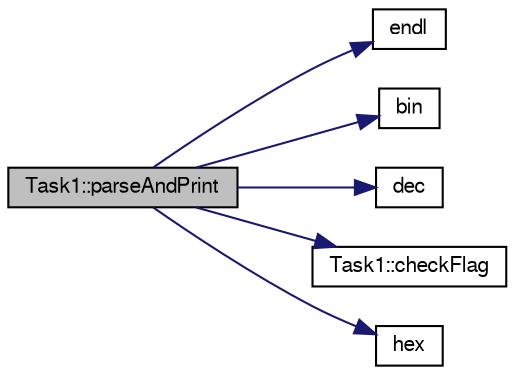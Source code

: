 digraph G
{
  bgcolor="transparent";
  edge [fontname="FreeSans",fontsize="10",labelfontname="FreeSans",labelfontsize="10"];
  node [fontname="FreeSans",fontsize="10",shape=record];
  rankdir="LR";
  Node1 [label="Task1::parseAndPrint",height=0.2,width=0.4,color="black", fillcolor="grey75", style="filled" fontcolor="black"];
  Node1 -> Node2 [color="midnightblue",fontsize="10",style="solid",fontname="FreeSans"];
  Node2 [label="endl",height=0.2,width=0.4,color="black",URL="$o__stream_8h.html#a28de23f7cab39bdb0f6a5dc3801b6c6d",tooltip="print buffer after adding a newline"];
  Node1 -> Node3 [color="midnightblue",fontsize="10",style="solid",fontname="FreeSans"];
  Node3 [label="bin",height=0.2,width=0.4,color="black",URL="$o__stream_8h.html#a53efad1d7227486b7c2208929d9b4390",tooltip="switch basis of o_stream to binary"];
  Node1 -> Node4 [color="midnightblue",fontsize="10",style="solid",fontname="FreeSans"];
  Node4 [label="dec",height=0.2,width=0.4,color="black",URL="$o__stream_8h.html#a143762d59413d6d7cae38fb25104c5c4",tooltip="switch basis of o_stream to decimal"];
  Node1 -> Node5 [color="midnightblue",fontsize="10",style="solid",fontname="FreeSans"];
  Node5 [label="Task1::checkFlag",height=0.2,width=0.4,color="black",URL="$classTask1.html#a33f61914bf73c0cb7d159db1152dfe29",tooltip="check the multiboot infromation struct for provided information"];
  Node1 -> Node6 [color="midnightblue",fontsize="10",style="solid",fontname="FreeSans"];
  Node6 [label="hex",height=0.2,width=0.4,color="black",URL="$o__stream_8h.html#ac9bf4a3a6b7a2f0105d73ce270f5e69d",tooltip="switch basis of o_stream to hexadecimal"];
}
